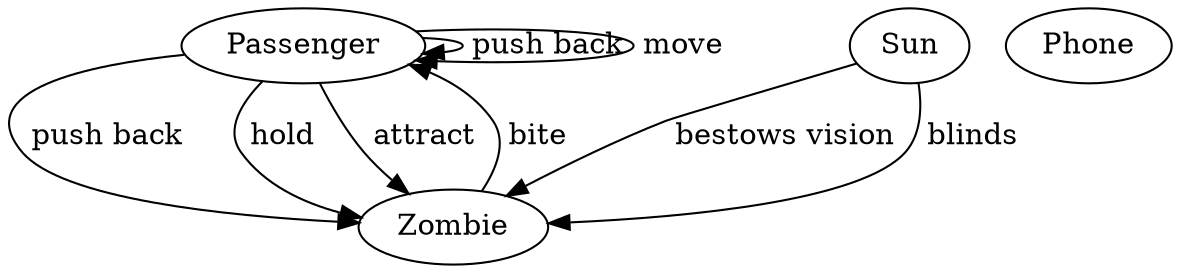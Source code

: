digraph G {
  Passenger
  Zombie
  Sun
  Phone

  // Upon being bitten,
  // passengers turn into zombies after 5s.
  Zombie -> Passenger [label=" bite "]

  // Passengers have close-range attacks:
  // bats, fists, shields.
  //
  // When used, zombies are shoved back.
  // (And disabled?)
  Passenger -> Zombie [label=" push back "]
  Passenger -> Zombie [label=" hold "]

  // But only if Sun bestows vision,
  // And zombie is within line of sight.
  Passenger -> Zombie [label=" attract "]

  // Passengers can also push back each other.
  // This is a form of sacrifice.
  Passenger -> Passenger [label=" push back "]
  Passenger -> Passenger [label=" move "]

  // With sunlight, zombies can see passengers.
  Sun -> Zombie [label=" bestows vision "]

  // Without sunlight, zombies can't see passengers.
  Sun -> Zombie [label=" blinds "]

  // Win: make it through 5 levels.
  // Lose: everyone dies.

  // Controls: start / stop time.
}

